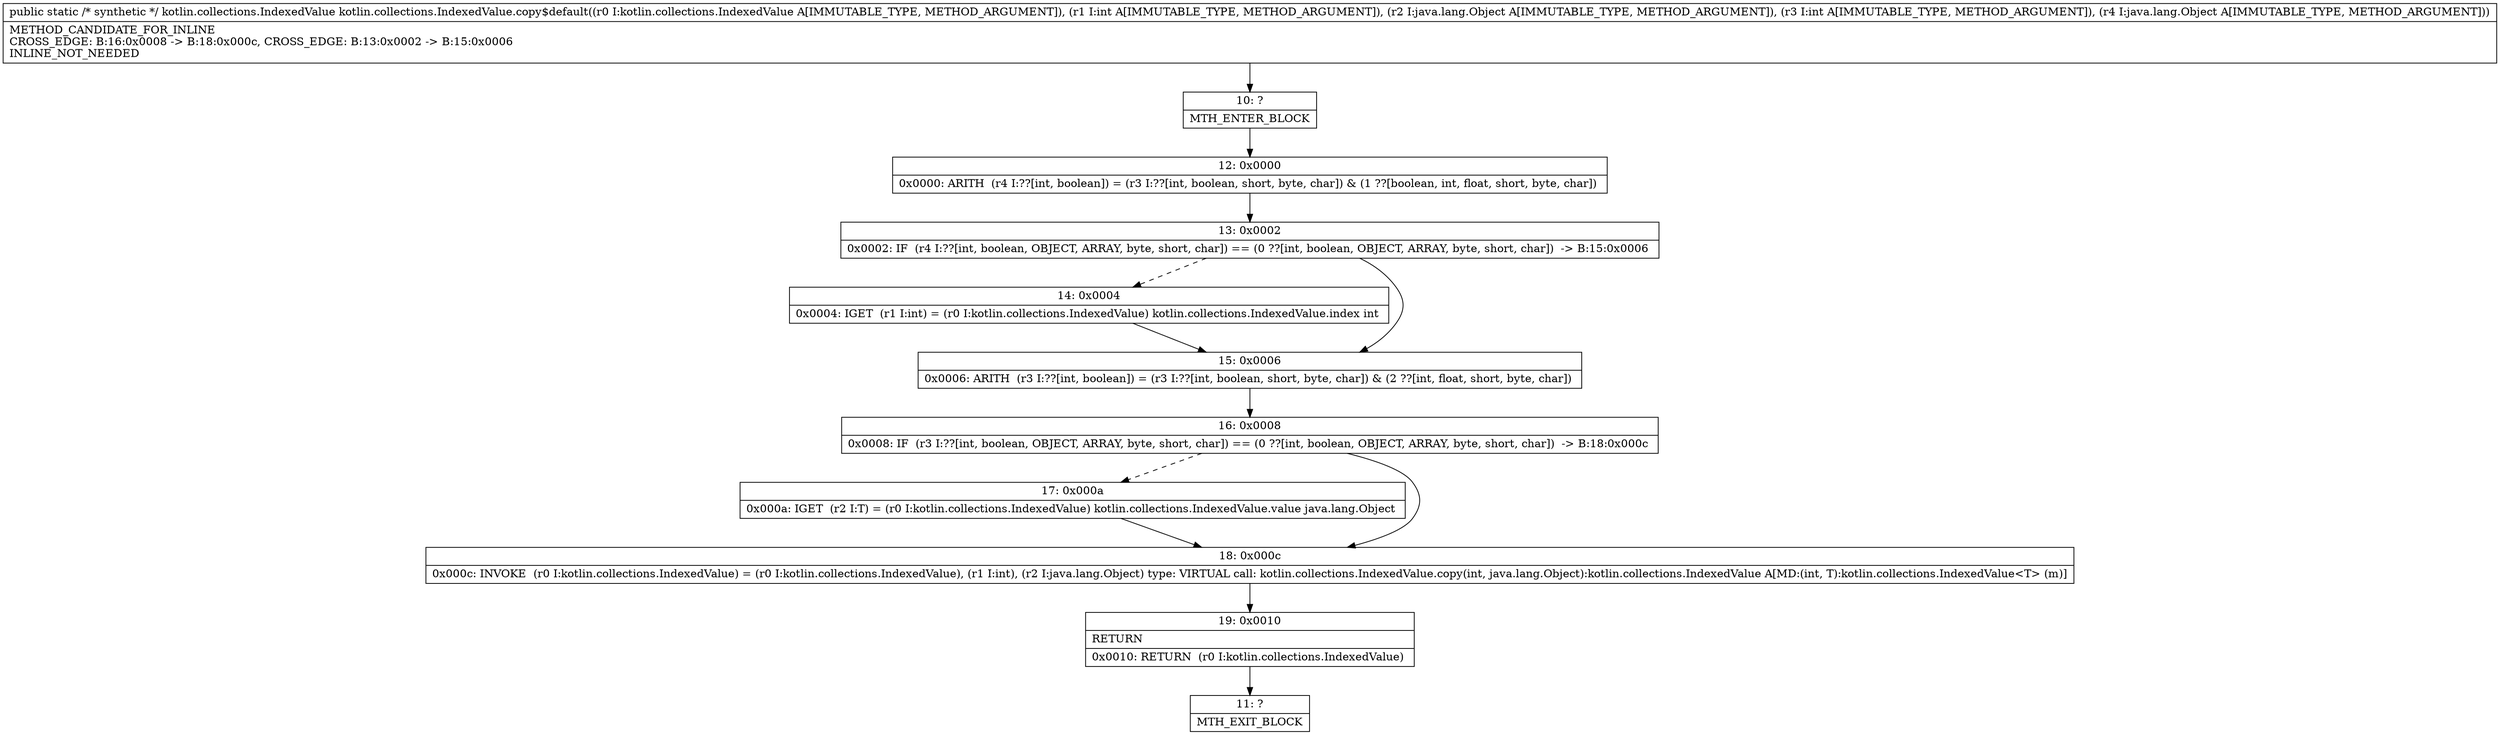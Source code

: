 digraph "CFG forkotlin.collections.IndexedValue.copy$default(Lkotlin\/collections\/IndexedValue;ILjava\/lang\/Object;ILjava\/lang\/Object;)Lkotlin\/collections\/IndexedValue;" {
Node_10 [shape=record,label="{10\:\ ?|MTH_ENTER_BLOCK\l}"];
Node_12 [shape=record,label="{12\:\ 0x0000|0x0000: ARITH  (r4 I:??[int, boolean]) = (r3 I:??[int, boolean, short, byte, char]) & (1 ??[boolean, int, float, short, byte, char]) \l}"];
Node_13 [shape=record,label="{13\:\ 0x0002|0x0002: IF  (r4 I:??[int, boolean, OBJECT, ARRAY, byte, short, char]) == (0 ??[int, boolean, OBJECT, ARRAY, byte, short, char])  \-\> B:15:0x0006 \l}"];
Node_14 [shape=record,label="{14\:\ 0x0004|0x0004: IGET  (r1 I:int) = (r0 I:kotlin.collections.IndexedValue) kotlin.collections.IndexedValue.index int \l}"];
Node_15 [shape=record,label="{15\:\ 0x0006|0x0006: ARITH  (r3 I:??[int, boolean]) = (r3 I:??[int, boolean, short, byte, char]) & (2 ??[int, float, short, byte, char]) \l}"];
Node_16 [shape=record,label="{16\:\ 0x0008|0x0008: IF  (r3 I:??[int, boolean, OBJECT, ARRAY, byte, short, char]) == (0 ??[int, boolean, OBJECT, ARRAY, byte, short, char])  \-\> B:18:0x000c \l}"];
Node_17 [shape=record,label="{17\:\ 0x000a|0x000a: IGET  (r2 I:T) = (r0 I:kotlin.collections.IndexedValue) kotlin.collections.IndexedValue.value java.lang.Object \l}"];
Node_18 [shape=record,label="{18\:\ 0x000c|0x000c: INVOKE  (r0 I:kotlin.collections.IndexedValue) = (r0 I:kotlin.collections.IndexedValue), (r1 I:int), (r2 I:java.lang.Object) type: VIRTUAL call: kotlin.collections.IndexedValue.copy(int, java.lang.Object):kotlin.collections.IndexedValue A[MD:(int, T):kotlin.collections.IndexedValue\<T\> (m)]\l}"];
Node_19 [shape=record,label="{19\:\ 0x0010|RETURN\l|0x0010: RETURN  (r0 I:kotlin.collections.IndexedValue) \l}"];
Node_11 [shape=record,label="{11\:\ ?|MTH_EXIT_BLOCK\l}"];
MethodNode[shape=record,label="{public static \/* synthetic *\/ kotlin.collections.IndexedValue kotlin.collections.IndexedValue.copy$default((r0 I:kotlin.collections.IndexedValue A[IMMUTABLE_TYPE, METHOD_ARGUMENT]), (r1 I:int A[IMMUTABLE_TYPE, METHOD_ARGUMENT]), (r2 I:java.lang.Object A[IMMUTABLE_TYPE, METHOD_ARGUMENT]), (r3 I:int A[IMMUTABLE_TYPE, METHOD_ARGUMENT]), (r4 I:java.lang.Object A[IMMUTABLE_TYPE, METHOD_ARGUMENT]))  | METHOD_CANDIDATE_FOR_INLINE\lCROSS_EDGE: B:16:0x0008 \-\> B:18:0x000c, CROSS_EDGE: B:13:0x0002 \-\> B:15:0x0006\lINLINE_NOT_NEEDED\l}"];
MethodNode -> Node_10;Node_10 -> Node_12;
Node_12 -> Node_13;
Node_13 -> Node_14[style=dashed];
Node_13 -> Node_15;
Node_14 -> Node_15;
Node_15 -> Node_16;
Node_16 -> Node_17[style=dashed];
Node_16 -> Node_18;
Node_17 -> Node_18;
Node_18 -> Node_19;
Node_19 -> Node_11;
}

